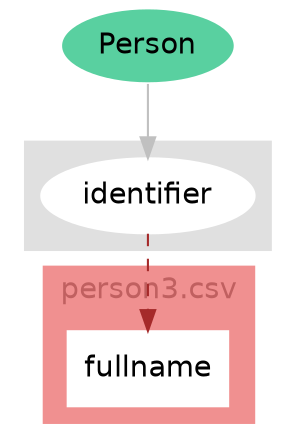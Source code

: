 digraph {
	graph [bb="0,0,350,393",
		fontname=helvetica,
		overlap=False,
		remincross=true,
		splines=true
	];
	node [label="\N"];
	subgraph cluster2 {
		graph [bb="8,102,342,154",
			color="#e0e0e0",
			fontcolor="#909090",
			fontname=helvetica,
			label="",
			rank=same,
			style=filled
		];
		1751299244		 [color=white,
			fontcolor=black,
			fontname=helvetica,
			height=0.5,
			label=identifier,
			pos="133,128",
			shape=ellipse,
			style=filled,
			width=0.92075];
	}
	subgraph cluster3 {
		graph [bb="11,8,315,83",
			color="#f09090",
			fontcolor="#c06060",
			fontname=helvetica,
			label="person3.csv",
			lheight=0.21,
			lp="163,71.5",
			lwidth=1.39,
			rank=same,
			style=filled
		];
		362375434		 [color=white,
			fontname=helvetica,
			height=0.5,
			label=fullname,
			pos="136,34",
			shape=box,
			style=filled,
			width=0.75];
	}
	1751299244 -> 362375434	 [color=brown,
		fontname="helvetica-italic",
		pos="e,135.44,52.227 133.56,109.7 134,96.46 134.6,77.947 135.1,62.663",
		style=dashed];
	1751299243	 [color=white,
		fillcolor="#59d0a0",
		fontname=helvetica,
		height=0.5,
		label=Person,
		pos="133,201",
		shape=ellipse,
		style=filled,
		width=1.0652];
	1751299243 -> 1751299244	 [color=gray,
		fontname="helvetica-italic",
		pos="e,133,146.03 133,182.81 133,174.79 133,165.05 133,156.07"];
}

